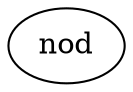 

digraph test_diagram {

  
  graph [
    rankdir = "TB" 
    overlap = false
    splines = true
  ];
  
  nod [
  ];
  edge [
  ];
  subgraph cluster_grey {
    graph [
    ]
    node [
    ]
  }
}
